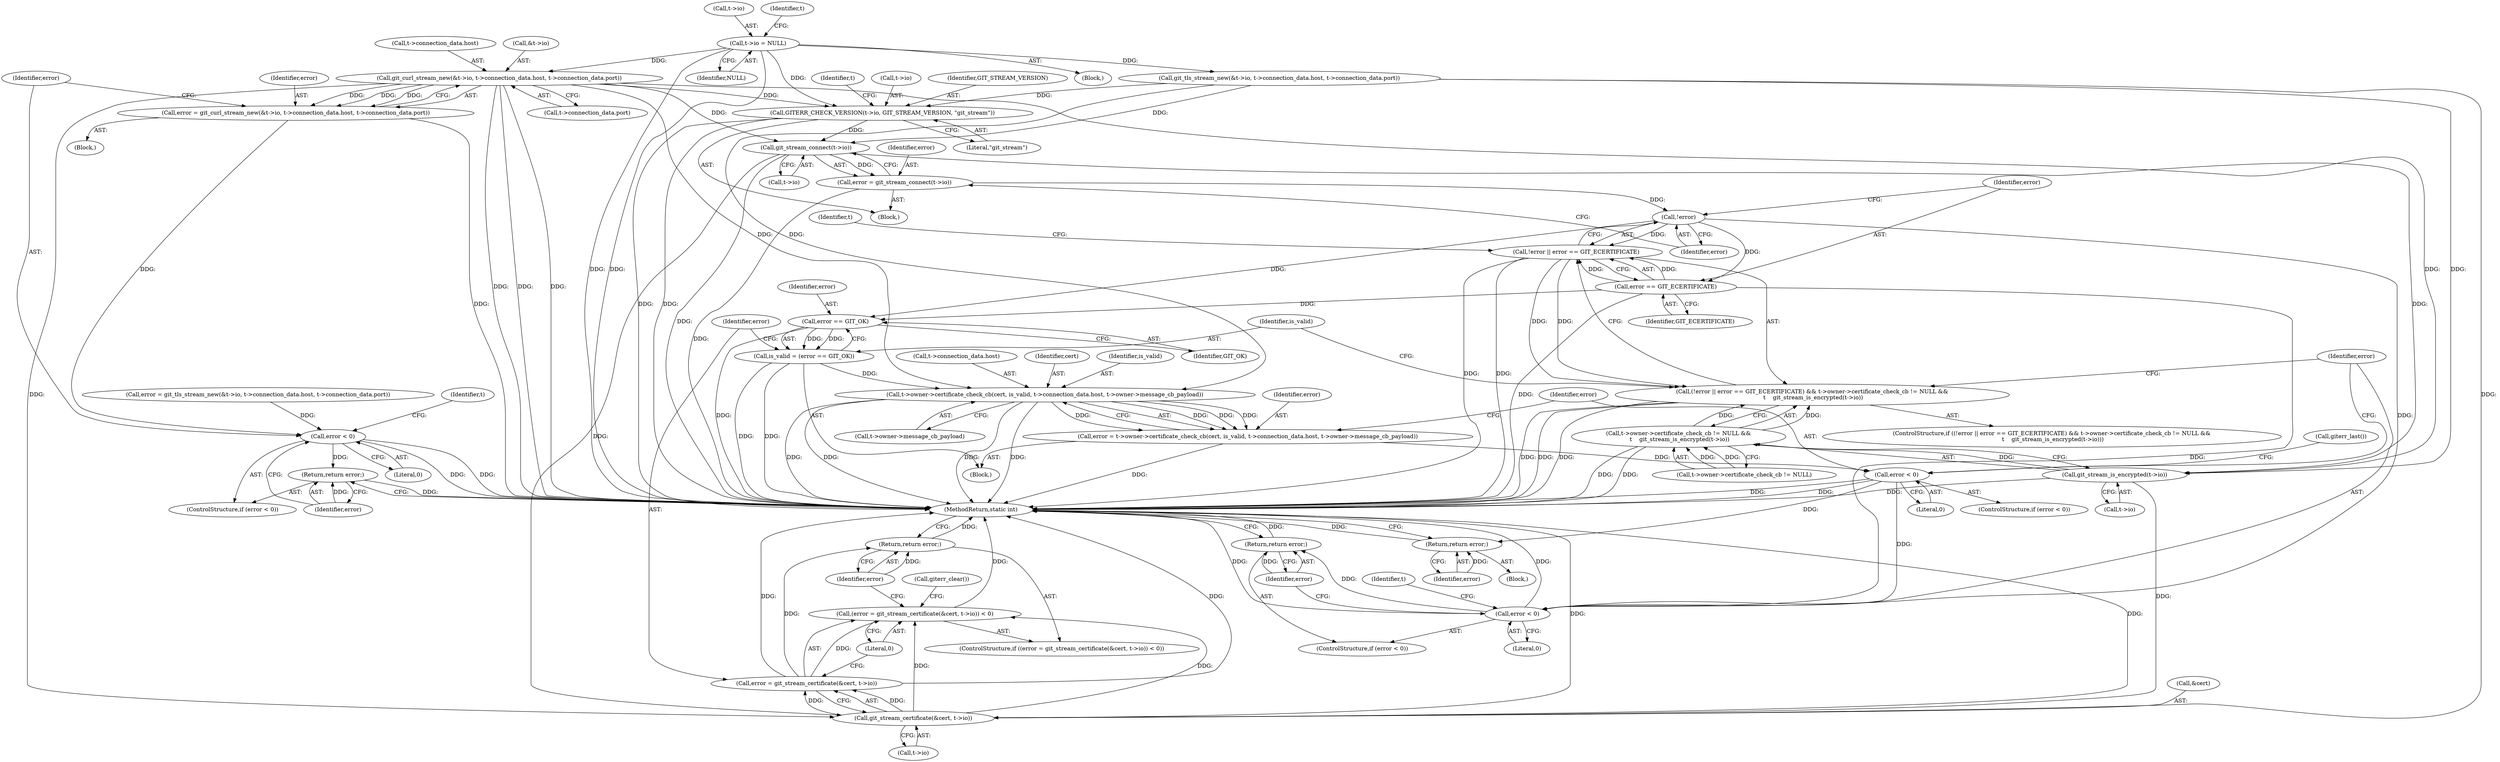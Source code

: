 digraph "0_libgit2_9a64e62f0f20c9cf9b2e1609f037060eb2d8eb22@pointer" {
"1000171" [label="(Call,git_curl_stream_new(&t->io, t->connection_data.host, t->connection_data.port))"];
"1000133" [label="(Call,t->io = NULL)"];
"1000169" [label="(Call,error = git_curl_stream_new(&t->io, t->connection_data.host, t->connection_data.port))"];
"1000187" [label="(Call,error < 0)"];
"1000190" [label="(Return,return error;)"];
"1000192" [label="(Call,GITERR_CHECK_VERSION(t->io, GIT_STREAM_VERSION, \"git_stream\"))"];
"1000202" [label="(Call,git_stream_connect(t->io))"];
"1000200" [label="(Call,error = git_stream_connect(t->io))"];
"1000209" [label="(Call,!error)"];
"1000208" [label="(Call,!error || error == GIT_ECERTIFICATE)"];
"1000207" [label="(Call,(!error || error == GIT_ECERTIFICATE) && t->owner->certificate_check_cb != NULL &&\n \t    git_stream_is_encrypted(t->io))"];
"1000211" [label="(Call,error == GIT_ECERTIFICATE)"];
"1000231" [label="(Call,error == GIT_OK)"];
"1000229" [label="(Call,is_valid = (error == GIT_OK))"];
"1000250" [label="(Call,t->owner->certificate_check_cb(cert, is_valid, t->connection_data.host, t->owner->message_cb_payload))"];
"1000248" [label="(Call,error = t->owner->certificate_check_cb(cert, is_valid, t->connection_data.host, t->owner->message_cb_payload))"];
"1000264" [label="(Call,error < 0)"];
"1000274" [label="(Return,return error;)"];
"1000277" [label="(Call,error < 0)"];
"1000280" [label="(Return,return error;)"];
"1000222" [label="(Call,git_stream_is_encrypted(t->io))"];
"1000214" [label="(Call,t->owner->certificate_check_cb != NULL &&\n \t    git_stream_is_encrypted(t->io))"];
"1000238" [label="(Call,git_stream_certificate(&cert, t->io))"];
"1000235" [label="(Call,(error = git_stream_certificate(&cert, t->io)) < 0)"];
"1000236" [label="(Call,error = git_stream_certificate(&cert, t->io))"];
"1000245" [label="(Return,return error;)"];
"1000209" [label="(Call,!error)"];
"1000133" [label="(Call,t->io = NULL)"];
"1000258" [label="(Call,t->owner->message_cb_payload)"];
"1000190" [label="(Return,return error;)"];
"1000124" [label="(Block,)"];
"1000194" [label="(Identifier,t)"];
"1000267" [label="(Block,)"];
"1000241" [label="(Call,t->io)"];
"1000192" [label="(Call,GITERR_CHECK_VERSION(t->io, GIT_STREAM_VERSION, \"git_stream\"))"];
"1000289" [label="(MethodReturn,static int)"];
"1000226" [label="(Block,)"];
"1000275" [label="(Identifier,error)"];
"1000280" [label="(Return,return error;)"];
"1000137" [label="(Identifier,NULL)"];
"1000265" [label="(Identifier,error)"];
"1000279" [label="(Literal,0)"];
"1000239" [label="(Call,&cert)"];
"1000168" [label="(Block,)"];
"1000150" [label="(Call,error = git_tls_stream_new(&t->io, t->connection_data.host, t->connection_data.port))"];
"1000277" [label="(Call,error < 0)"];
"1000218" [label="(Identifier,t)"];
"1000200" [label="(Call,error = git_stream_connect(t->io))"];
"1000134" [label="(Call,t->io)"];
"1000186" [label="(ControlStructure,if (error < 0))"];
"1000210" [label="(Identifier,error)"];
"1000252" [label="(Identifier,is_valid)"];
"1000203" [label="(Call,t->io)"];
"1000264" [label="(Call,error < 0)"];
"1000152" [label="(Call,git_tls_stream_new(&t->io, t->connection_data.host, t->connection_data.port))"];
"1000253" [label="(Call,t->connection_data.host)"];
"1000247" [label="(Call,giterr_clear())"];
"1000212" [label="(Identifier,error)"];
"1000230" [label="(Identifier,is_valid)"];
"1000191" [label="(Identifier,error)"];
"1000140" [label="(Identifier,t)"];
"1000251" [label="(Identifier,cert)"];
"1000187" [label="(Call,error < 0)"];
"1000250" [label="(Call,t->owner->certificate_check_cb(cert, is_valid, t->connection_data.host, t->owner->message_cb_payload))"];
"1000211" [label="(Call,error == GIT_ECERTIFICATE)"];
"1000171" [label="(Call,git_curl_stream_new(&t->io, t->connection_data.host, t->connection_data.port))"];
"1000266" [label="(Literal,0)"];
"1000214" [label="(Call,t->owner->certificate_check_cb != NULL &&\n \t    git_stream_is_encrypted(t->io))"];
"1000234" [label="(ControlStructure,if ((error = git_stream_certificate(&cert, t->io)) < 0))"];
"1000197" [label="(Literal,\"git_stream\")"];
"1000229" [label="(Call,is_valid = (error == GIT_OK))"];
"1000281" [label="(Identifier,error)"];
"1000207" [label="(Call,(!error || error == GIT_ECERTIFICATE) && t->owner->certificate_check_cb != NULL &&\n \t    git_stream_is_encrypted(t->io))"];
"1000248" [label="(Call,error = t->owner->certificate_check_cb(cert, is_valid, t->connection_data.host, t->owner->message_cb_payload))"];
"1000201" [label="(Identifier,error)"];
"1000236" [label="(Call,error = git_stream_certificate(&cert, t->io))"];
"1000244" [label="(Literal,0)"];
"1000189" [label="(Literal,0)"];
"1000176" [label="(Call,t->connection_data.host)"];
"1000213" [label="(Identifier,GIT_ECERTIFICATE)"];
"1000233" [label="(Identifier,GIT_OK)"];
"1000249" [label="(Identifier,error)"];
"1000170" [label="(Identifier,error)"];
"1000235" [label="(Call,(error = git_stream_certificate(&cert, t->io)) < 0)"];
"1000231" [label="(Call,error == GIT_OK)"];
"1000284" [label="(Identifier,t)"];
"1000245" [label="(Return,return error;)"];
"1000215" [label="(Call,t->owner->certificate_check_cb != NULL)"];
"1000237" [label="(Identifier,error)"];
"1000206" [label="(ControlStructure,if ((!error || error == GIT_ECERTIFICATE) && t->owner->certificate_check_cb != NULL &&\n \t    git_stream_is_encrypted(t->io)))"];
"1000196" [label="(Identifier,GIT_STREAM_VERSION)"];
"1000102" [label="(Block,)"];
"1000238" [label="(Call,git_stream_certificate(&cert, t->io))"];
"1000276" [label="(ControlStructure,if (error < 0))"];
"1000223" [label="(Call,t->io)"];
"1000232" [label="(Identifier,error)"];
"1000188" [label="(Identifier,error)"];
"1000172" [label="(Call,&t->io)"];
"1000208" [label="(Call,!error || error == GIT_ECERTIFICATE)"];
"1000278" [label="(Identifier,error)"];
"1000246" [label="(Identifier,error)"];
"1000181" [label="(Call,t->connection_data.port)"];
"1000202" [label="(Call,git_stream_connect(t->io))"];
"1000222" [label="(Call,git_stream_is_encrypted(t->io))"];
"1000193" [label="(Call,t->io)"];
"1000270" [label="(Call,giterr_last())"];
"1000199" [label="(Identifier,t)"];
"1000169" [label="(Call,error = git_curl_stream_new(&t->io, t->connection_data.host, t->connection_data.port))"];
"1000274" [label="(Return,return error;)"];
"1000263" [label="(ControlStructure,if (error < 0))"];
"1000171" -> "1000169"  [label="AST: "];
"1000171" -> "1000181"  [label="CFG: "];
"1000172" -> "1000171"  [label="AST: "];
"1000176" -> "1000171"  [label="AST: "];
"1000181" -> "1000171"  [label="AST: "];
"1000169" -> "1000171"  [label="CFG: "];
"1000171" -> "1000289"  [label="DDG: "];
"1000171" -> "1000289"  [label="DDG: "];
"1000171" -> "1000289"  [label="DDG: "];
"1000171" -> "1000169"  [label="DDG: "];
"1000171" -> "1000169"  [label="DDG: "];
"1000171" -> "1000169"  [label="DDG: "];
"1000133" -> "1000171"  [label="DDG: "];
"1000171" -> "1000192"  [label="DDG: "];
"1000171" -> "1000202"  [label="DDG: "];
"1000171" -> "1000222"  [label="DDG: "];
"1000171" -> "1000238"  [label="DDG: "];
"1000171" -> "1000250"  [label="DDG: "];
"1000133" -> "1000124"  [label="AST: "];
"1000133" -> "1000137"  [label="CFG: "];
"1000134" -> "1000133"  [label="AST: "];
"1000137" -> "1000133"  [label="AST: "];
"1000140" -> "1000133"  [label="CFG: "];
"1000133" -> "1000289"  [label="DDG: "];
"1000133" -> "1000289"  [label="DDG: "];
"1000133" -> "1000152"  [label="DDG: "];
"1000133" -> "1000192"  [label="DDG: "];
"1000169" -> "1000168"  [label="AST: "];
"1000170" -> "1000169"  [label="AST: "];
"1000188" -> "1000169"  [label="CFG: "];
"1000169" -> "1000289"  [label="DDG: "];
"1000169" -> "1000187"  [label="DDG: "];
"1000187" -> "1000186"  [label="AST: "];
"1000187" -> "1000189"  [label="CFG: "];
"1000188" -> "1000187"  [label="AST: "];
"1000189" -> "1000187"  [label="AST: "];
"1000191" -> "1000187"  [label="CFG: "];
"1000194" -> "1000187"  [label="CFG: "];
"1000187" -> "1000289"  [label="DDG: "];
"1000187" -> "1000289"  [label="DDG: "];
"1000150" -> "1000187"  [label="DDG: "];
"1000187" -> "1000190"  [label="DDG: "];
"1000190" -> "1000186"  [label="AST: "];
"1000190" -> "1000191"  [label="CFG: "];
"1000191" -> "1000190"  [label="AST: "];
"1000289" -> "1000190"  [label="CFG: "];
"1000190" -> "1000289"  [label="DDG: "];
"1000191" -> "1000190"  [label="DDG: "];
"1000192" -> "1000102"  [label="AST: "];
"1000192" -> "1000197"  [label="CFG: "];
"1000193" -> "1000192"  [label="AST: "];
"1000196" -> "1000192"  [label="AST: "];
"1000197" -> "1000192"  [label="AST: "];
"1000199" -> "1000192"  [label="CFG: "];
"1000192" -> "1000289"  [label="DDG: "];
"1000192" -> "1000289"  [label="DDG: "];
"1000152" -> "1000192"  [label="DDG: "];
"1000192" -> "1000202"  [label="DDG: "];
"1000202" -> "1000200"  [label="AST: "];
"1000202" -> "1000203"  [label="CFG: "];
"1000203" -> "1000202"  [label="AST: "];
"1000200" -> "1000202"  [label="CFG: "];
"1000202" -> "1000289"  [label="DDG: "];
"1000202" -> "1000200"  [label="DDG: "];
"1000152" -> "1000202"  [label="DDG: "];
"1000202" -> "1000222"  [label="DDG: "];
"1000202" -> "1000238"  [label="DDG: "];
"1000200" -> "1000102"  [label="AST: "];
"1000201" -> "1000200"  [label="AST: "];
"1000210" -> "1000200"  [label="CFG: "];
"1000200" -> "1000289"  [label="DDG: "];
"1000200" -> "1000209"  [label="DDG: "];
"1000209" -> "1000208"  [label="AST: "];
"1000209" -> "1000210"  [label="CFG: "];
"1000210" -> "1000209"  [label="AST: "];
"1000212" -> "1000209"  [label="CFG: "];
"1000208" -> "1000209"  [label="CFG: "];
"1000209" -> "1000208"  [label="DDG: "];
"1000209" -> "1000211"  [label="DDG: "];
"1000209" -> "1000231"  [label="DDG: "];
"1000209" -> "1000277"  [label="DDG: "];
"1000208" -> "1000207"  [label="AST: "];
"1000208" -> "1000211"  [label="CFG: "];
"1000211" -> "1000208"  [label="AST: "];
"1000218" -> "1000208"  [label="CFG: "];
"1000207" -> "1000208"  [label="CFG: "];
"1000208" -> "1000289"  [label="DDG: "];
"1000208" -> "1000289"  [label="DDG: "];
"1000208" -> "1000207"  [label="DDG: "];
"1000208" -> "1000207"  [label="DDG: "];
"1000211" -> "1000208"  [label="DDG: "];
"1000211" -> "1000208"  [label="DDG: "];
"1000207" -> "1000206"  [label="AST: "];
"1000207" -> "1000214"  [label="CFG: "];
"1000214" -> "1000207"  [label="AST: "];
"1000230" -> "1000207"  [label="CFG: "];
"1000278" -> "1000207"  [label="CFG: "];
"1000207" -> "1000289"  [label="DDG: "];
"1000207" -> "1000289"  [label="DDG: "];
"1000207" -> "1000289"  [label="DDG: "];
"1000214" -> "1000207"  [label="DDG: "];
"1000214" -> "1000207"  [label="DDG: "];
"1000211" -> "1000213"  [label="CFG: "];
"1000212" -> "1000211"  [label="AST: "];
"1000213" -> "1000211"  [label="AST: "];
"1000211" -> "1000289"  [label="DDG: "];
"1000211" -> "1000231"  [label="DDG: "];
"1000211" -> "1000277"  [label="DDG: "];
"1000231" -> "1000229"  [label="AST: "];
"1000231" -> "1000233"  [label="CFG: "];
"1000232" -> "1000231"  [label="AST: "];
"1000233" -> "1000231"  [label="AST: "];
"1000229" -> "1000231"  [label="CFG: "];
"1000231" -> "1000289"  [label="DDG: "];
"1000231" -> "1000229"  [label="DDG: "];
"1000231" -> "1000229"  [label="DDG: "];
"1000229" -> "1000226"  [label="AST: "];
"1000230" -> "1000229"  [label="AST: "];
"1000237" -> "1000229"  [label="CFG: "];
"1000229" -> "1000289"  [label="DDG: "];
"1000229" -> "1000289"  [label="DDG: "];
"1000229" -> "1000250"  [label="DDG: "];
"1000250" -> "1000248"  [label="AST: "];
"1000250" -> "1000258"  [label="CFG: "];
"1000251" -> "1000250"  [label="AST: "];
"1000252" -> "1000250"  [label="AST: "];
"1000253" -> "1000250"  [label="AST: "];
"1000258" -> "1000250"  [label="AST: "];
"1000248" -> "1000250"  [label="CFG: "];
"1000250" -> "1000289"  [label="DDG: "];
"1000250" -> "1000289"  [label="DDG: "];
"1000250" -> "1000289"  [label="DDG: "];
"1000250" -> "1000289"  [label="DDG: "];
"1000250" -> "1000248"  [label="DDG: "];
"1000250" -> "1000248"  [label="DDG: "];
"1000250" -> "1000248"  [label="DDG: "];
"1000250" -> "1000248"  [label="DDG: "];
"1000152" -> "1000250"  [label="DDG: "];
"1000248" -> "1000226"  [label="AST: "];
"1000249" -> "1000248"  [label="AST: "];
"1000265" -> "1000248"  [label="CFG: "];
"1000248" -> "1000289"  [label="DDG: "];
"1000248" -> "1000264"  [label="DDG: "];
"1000264" -> "1000263"  [label="AST: "];
"1000264" -> "1000266"  [label="CFG: "];
"1000265" -> "1000264"  [label="AST: "];
"1000266" -> "1000264"  [label="AST: "];
"1000270" -> "1000264"  [label="CFG: "];
"1000278" -> "1000264"  [label="CFG: "];
"1000264" -> "1000289"  [label="DDG: "];
"1000264" -> "1000289"  [label="DDG: "];
"1000264" -> "1000274"  [label="DDG: "];
"1000264" -> "1000277"  [label="DDG: "];
"1000274" -> "1000267"  [label="AST: "];
"1000274" -> "1000275"  [label="CFG: "];
"1000275" -> "1000274"  [label="AST: "];
"1000289" -> "1000274"  [label="CFG: "];
"1000274" -> "1000289"  [label="DDG: "];
"1000275" -> "1000274"  [label="DDG: "];
"1000277" -> "1000276"  [label="AST: "];
"1000277" -> "1000279"  [label="CFG: "];
"1000278" -> "1000277"  [label="AST: "];
"1000279" -> "1000277"  [label="AST: "];
"1000281" -> "1000277"  [label="CFG: "];
"1000284" -> "1000277"  [label="CFG: "];
"1000277" -> "1000289"  [label="DDG: "];
"1000277" -> "1000289"  [label="DDG: "];
"1000277" -> "1000280"  [label="DDG: "];
"1000280" -> "1000276"  [label="AST: "];
"1000280" -> "1000281"  [label="CFG: "];
"1000281" -> "1000280"  [label="AST: "];
"1000289" -> "1000280"  [label="CFG: "];
"1000280" -> "1000289"  [label="DDG: "];
"1000281" -> "1000280"  [label="DDG: "];
"1000222" -> "1000214"  [label="AST: "];
"1000222" -> "1000223"  [label="CFG: "];
"1000223" -> "1000222"  [label="AST: "];
"1000214" -> "1000222"  [label="CFG: "];
"1000222" -> "1000289"  [label="DDG: "];
"1000222" -> "1000214"  [label="DDG: "];
"1000152" -> "1000222"  [label="DDG: "];
"1000222" -> "1000238"  [label="DDG: "];
"1000214" -> "1000215"  [label="CFG: "];
"1000215" -> "1000214"  [label="AST: "];
"1000214" -> "1000289"  [label="DDG: "];
"1000214" -> "1000289"  [label="DDG: "];
"1000215" -> "1000214"  [label="DDG: "];
"1000215" -> "1000214"  [label="DDG: "];
"1000238" -> "1000236"  [label="AST: "];
"1000238" -> "1000241"  [label="CFG: "];
"1000239" -> "1000238"  [label="AST: "];
"1000241" -> "1000238"  [label="AST: "];
"1000236" -> "1000238"  [label="CFG: "];
"1000238" -> "1000289"  [label="DDG: "];
"1000238" -> "1000289"  [label="DDG: "];
"1000238" -> "1000235"  [label="DDG: "];
"1000238" -> "1000235"  [label="DDG: "];
"1000238" -> "1000236"  [label="DDG: "];
"1000238" -> "1000236"  [label="DDG: "];
"1000152" -> "1000238"  [label="DDG: "];
"1000235" -> "1000234"  [label="AST: "];
"1000235" -> "1000244"  [label="CFG: "];
"1000236" -> "1000235"  [label="AST: "];
"1000244" -> "1000235"  [label="AST: "];
"1000246" -> "1000235"  [label="CFG: "];
"1000247" -> "1000235"  [label="CFG: "];
"1000235" -> "1000289"  [label="DDG: "];
"1000236" -> "1000235"  [label="DDG: "];
"1000237" -> "1000236"  [label="AST: "];
"1000244" -> "1000236"  [label="CFG: "];
"1000236" -> "1000289"  [label="DDG: "];
"1000236" -> "1000289"  [label="DDG: "];
"1000236" -> "1000245"  [label="DDG: "];
"1000245" -> "1000234"  [label="AST: "];
"1000245" -> "1000246"  [label="CFG: "];
"1000246" -> "1000245"  [label="AST: "];
"1000289" -> "1000245"  [label="CFG: "];
"1000245" -> "1000289"  [label="DDG: "];
"1000246" -> "1000245"  [label="DDG: "];
}
